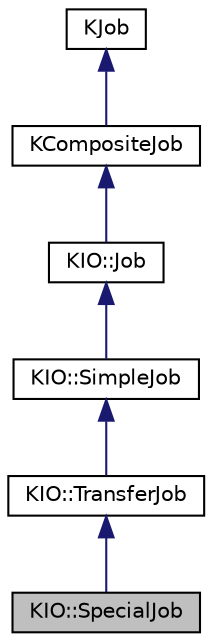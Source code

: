 digraph "KIO::SpecialJob"
{
  edge [fontname="Helvetica",fontsize="10",labelfontname="Helvetica",labelfontsize="10"];
  node [fontname="Helvetica",fontsize="10",shape=record];
  Node0 [label="KIO::SpecialJob",height=0.2,width=0.4,color="black", fillcolor="grey75", style="filled", fontcolor="black"];
  Node1 -> Node0 [dir="back",color="midnightblue",fontsize="10",style="solid",fontname="Helvetica"];
  Node1 [label="KIO::TransferJob",height=0.2,width=0.4,color="black", fillcolor="white", style="filled",URL="$classKIO_1_1TransferJob.html",tooltip="The transfer job pumps data into and/or out of a Slave. "];
  Node2 -> Node1 [dir="back",color="midnightblue",fontsize="10",style="solid",fontname="Helvetica"];
  Node2 [label="KIO::SimpleJob",height=0.2,width=0.4,color="black", fillcolor="white", style="filled",URL="$classKIO_1_1SimpleJob.html",tooltip="A simple job (one url and one command). "];
  Node3 -> Node2 [dir="back",color="midnightblue",fontsize="10",style="solid",fontname="Helvetica"];
  Node3 [label="KIO::Job",height=0.2,width=0.4,color="black", fillcolor="white", style="filled",URL="$classKIO_1_1Job.html",tooltip="The base class for all jobs. "];
  Node4 -> Node3 [dir="back",color="midnightblue",fontsize="10",style="solid",fontname="Helvetica"];
  Node4 [label="KCompositeJob",height=0.2,width=0.4,color="black", fillcolor="white", style="filled",URL="D:/Users/anthony/Documents/MINGW-KDE-Frameworks/frameworks/kcoreaddons-5.26.0/html/KCoreAddons.tags$classKCompositeJob.html"];
  Node5 -> Node4 [dir="back",color="midnightblue",fontsize="10",style="solid",fontname="Helvetica"];
  Node5 [label="KJob",height=0.2,width=0.4,color="black", fillcolor="white", style="filled",URL="D:/Users/anthony/Documents/MINGW-KDE-Frameworks/frameworks/kcoreaddons-5.26.0/html/KCoreAddons.tags$classKJob.html"];
}
